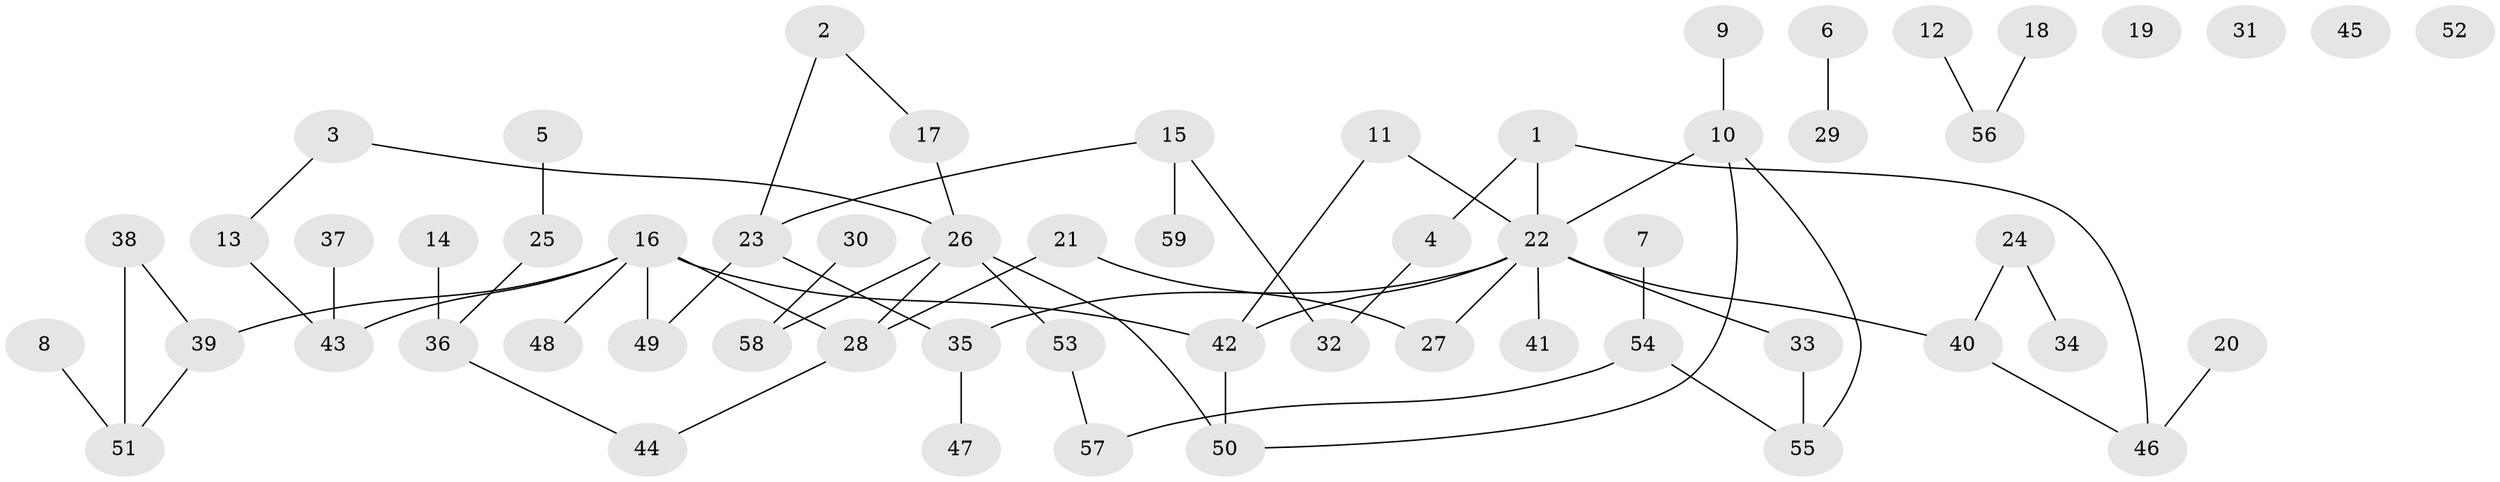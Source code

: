 // coarse degree distribution, {3: 0.13513513513513514, 2: 0.32432432432432434, 1: 0.24324324324324326, 0: 0.13513513513513514, 6: 0.05405405405405406, 4: 0.05405405405405406, 9: 0.02702702702702703, 5: 0.02702702702702703}
// Generated by graph-tools (version 1.1) at 2025/23/03/03/25 07:23:29]
// undirected, 59 vertices, 64 edges
graph export_dot {
graph [start="1"]
  node [color=gray90,style=filled];
  1;
  2;
  3;
  4;
  5;
  6;
  7;
  8;
  9;
  10;
  11;
  12;
  13;
  14;
  15;
  16;
  17;
  18;
  19;
  20;
  21;
  22;
  23;
  24;
  25;
  26;
  27;
  28;
  29;
  30;
  31;
  32;
  33;
  34;
  35;
  36;
  37;
  38;
  39;
  40;
  41;
  42;
  43;
  44;
  45;
  46;
  47;
  48;
  49;
  50;
  51;
  52;
  53;
  54;
  55;
  56;
  57;
  58;
  59;
  1 -- 4;
  1 -- 22;
  1 -- 46;
  2 -- 17;
  2 -- 23;
  3 -- 13;
  3 -- 26;
  4 -- 32;
  5 -- 25;
  6 -- 29;
  7 -- 54;
  8 -- 51;
  9 -- 10;
  10 -- 22;
  10 -- 50;
  10 -- 55;
  11 -- 22;
  11 -- 42;
  12 -- 56;
  13 -- 43;
  14 -- 36;
  15 -- 23;
  15 -- 32;
  15 -- 59;
  16 -- 28;
  16 -- 39;
  16 -- 42;
  16 -- 43;
  16 -- 48;
  16 -- 49;
  17 -- 26;
  18 -- 56;
  20 -- 46;
  21 -- 27;
  21 -- 28;
  22 -- 27;
  22 -- 33;
  22 -- 35;
  22 -- 40;
  22 -- 41;
  22 -- 42;
  23 -- 35;
  23 -- 49;
  24 -- 34;
  24 -- 40;
  25 -- 36;
  26 -- 28;
  26 -- 50;
  26 -- 53;
  26 -- 58;
  28 -- 44;
  30 -- 58;
  33 -- 55;
  35 -- 47;
  36 -- 44;
  37 -- 43;
  38 -- 39;
  38 -- 51;
  39 -- 51;
  40 -- 46;
  42 -- 50;
  53 -- 57;
  54 -- 55;
  54 -- 57;
}

